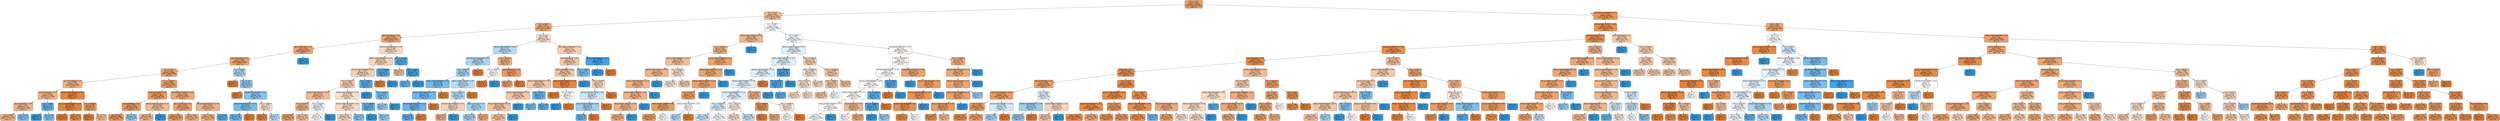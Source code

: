 digraph Tree {
node [shape=box, style="filled, rounded", color="black", fontname="helvetica"] ;
edge [fontname="helvetica"] ;
0 [label="C21 <= 37.5\ngini = 0.289\nsamples = 100000\nvalue = [82510, 17490]\nclass = 0", fillcolor="#eb9c63"] ;
1 [label="C21 <= 32.5\ngini = 0.428\nsamples = 17407\nvalue = [12014, 5393]\nclass = 0", fillcolor="#f1ba92"] ;
0 -> 1 [labeldistance=2.5, labelangle=45, headlabel="True"] ;
2 [label="C16 <= 150.0\ngini = 0.357\nsamples = 12339\nvalue = [9472, 2867]\nclass = 0", fillcolor="#eda775"] ;
1 -> 2 ;
3 [label="app_id=9c13b419 <= 0.5\ngini = 0.341\nsamples = 11518\nvalue = [9006, 2512]\nclass = 0", fillcolor="#eca470"] ;
2 -> 3 ;
4 [label="app_id=95827a92 <= 0.5\ngini = 0.33\nsamples = 10971\nvalue = [8684, 2287]\nclass = 0", fillcolor="#eca26d"] ;
3 -> 4 ;
5 [label="site_id=763a42b5 <= 0.5\ngini = 0.328\nsamples = 10951\nvalue = [8684, 2267]\nclass = 0", fillcolor="#eca26d"] ;
4 -> 5 ;
6 [label="C21 <= 21.5\ngini = 0.325\nsamples = 10884\nvalue = [8659, 2225]\nclass = 0", fillcolor="#eca16c"] ;
5 -> 6 ;
7 [label="app_id=1779deee <= 0.5\ngini = 0.396\nsamples = 1859\nvalue = [1354, 505]\nclass = 0", fillcolor="#efb083"] ;
6 -> 7 ;
8 [label="app_id=44ee0091 <= 0.5\ngini = 0.405\nsamples = 1782\nvalue = [1279, 503]\nclass = 0", fillcolor="#efb387"] ;
7 -> 8 ;
9 [label="app_id=3ebe76e6 <= 0.5\ngini = 0.402\nsamples = 1771\nvalue = [1277, 494]\nclass = 0", fillcolor="#efb286"] ;
8 -> 9 ;
10 [label="gini = 0.399\nsamples = 1757\nvalue = [1273, 484]\nclass = 0", fillcolor="#efb184"] ;
9 -> 10 ;
11 [label="gini = 0.408\nsamples = 14\nvalue = [4, 10]\nclass = 1", fillcolor="#88c4ef"] ;
9 -> 11 ;
12 [label="C14 <= 1268.5\ngini = 0.298\nsamples = 11\nvalue = [2, 9]\nclass = 1", fillcolor="#65b3eb"] ;
8 -> 12 ;
13 [label="gini = 0.0\nsamples = 4\nvalue = [0, 4]\nclass = 1", fillcolor="#399de5"] ;
12 -> 13 ;
14 [label="gini = 0.408\nsamples = 7\nvalue = [2, 5]\nclass = 1", fillcolor="#88c4ef"] ;
12 -> 14 ;
15 [label="device_model=1a449446 <= 0.5\ngini = 0.051\nsamples = 77\nvalue = [75, 2]\nclass = 0", fillcolor="#e6843e"] ;
7 -> 15 ;
16 [label="device_model=be74e6fe <= 0.5\ngini = 0.028\nsamples = 71\nvalue = [70, 1]\nclass = 0", fillcolor="#e5833c"] ;
15 -> 16 ;
17 [label="gini = 0.0\nsamples = 59\nvalue = [59, 0]\nclass = 0", fillcolor="#e58139"] ;
16 -> 17 ;
18 [label="gini = 0.153\nsamples = 12\nvalue = [11, 1]\nclass = 0", fillcolor="#e78c4b"] ;
16 -> 18 ;
19 [label="C14 <= 18930.5\ngini = 0.278\nsamples = 6\nvalue = [5, 1]\nclass = 0", fillcolor="#ea9a61"] ;
15 -> 19 ;
20 [label="gini = 0.0\nsamples = 3\nvalue = [3, 0]\nclass = 0", fillcolor="#e58139"] ;
19 -> 20 ;
21 [label="gini = 0.444\nsamples = 3\nvalue = [2, 1]\nclass = 0", fillcolor="#f2c09c"] ;
19 -> 21 ;
22 [label="C17 <= 1904.0\ngini = 0.309\nsamples = 9025\nvalue = [7305, 1720]\nclass = 0", fillcolor="#eb9f68"] ;
6 -> 22 ;
23 [label="site_id=e151e245 <= 0.5\ngini = 0.271\nsamples = 5523\nvalue = [4630, 893]\nclass = 0", fillcolor="#ea995f"] ;
22 -> 23 ;
24 [label="site_id=4bf5bbe2 <= 0.5\ngini = 0.255\nsamples = 5109\nvalue = [4343, 766]\nclass = 0", fillcolor="#ea975c"] ;
23 -> 24 ;
25 [label="gini = 0.252\nsamples = 5090\nvalue = [4337, 753]\nclass = 0", fillcolor="#ea975b"] ;
24 -> 25 ;
26 [label="gini = 0.432\nsamples = 19\nvalue = [6, 13]\nclass = 1", fillcolor="#94caf1"] ;
24 -> 26 ;
27 [label="device_model=4ea23a13 <= 0.5\ngini = 0.425\nsamples = 414\nvalue = [287, 127]\nclass = 0", fillcolor="#f1b991"] ;
23 -> 27 ;
28 [label="gini = 0.419\nsamples = 409\nvalue = [287, 122]\nclass = 0", fillcolor="#f0b78d"] ;
27 -> 28 ;
29 [label="gini = 0.0\nsamples = 5\nvalue = [0, 5]\nclass = 1", fillcolor="#399de5"] ;
27 -> 29 ;
30 [label="site_category=f028772b <= 0.5\ngini = 0.361\nsamples = 3502\nvalue = [2675, 827]\nclass = 0", fillcolor="#eda876"] ;
22 -> 30 ;
31 [label="app_id=e2fcccd2 <= 0.5\ngini = 0.332\nsamples = 2155\nvalue = [1702, 453]\nclass = 0", fillcolor="#eca36e"] ;
30 -> 31 ;
32 [label="gini = 0.294\nsamples = 1449\nvalue = [1190, 259]\nclass = 0", fillcolor="#eb9c64"] ;
31 -> 32 ;
33 [label="gini = 0.399\nsamples = 706\nvalue = [512, 194]\nclass = 0", fillcolor="#efb184"] ;
31 -> 33 ;
34 [label="device_model=0eb711ec <= 0.5\ngini = 0.401\nsamples = 1347\nvalue = [973, 374]\nclass = 0", fillcolor="#efb185"] ;
30 -> 34 ;
35 [label="gini = 0.398\nsamples = 1340\nvalue = [972, 368]\nclass = 0", fillcolor="#efb184"] ;
34 -> 35 ;
36 [label="gini = 0.245\nsamples = 7\nvalue = [1, 6]\nclass = 1", fillcolor="#5aade9"] ;
34 -> 36 ;
37 [label="C14 <= 6363.0\ngini = 0.468\nsamples = 67\nvalue = [25, 42]\nclass = 1", fillcolor="#afd7f4"] ;
5 -> 37 ;
38 [label="gini = 0.0\nsamples = 7\nvalue = [7, 0]\nclass = 0", fillcolor="#e58139"] ;
37 -> 38 ;
39 [label="C21 <= 19.5\ngini = 0.42\nsamples = 60\nvalue = [18, 42]\nclass = 1", fillcolor="#8ec7f0"] ;
37 -> 39 ;
40 [label="gini = 0.0\nsamples = 2\nvalue = [2, 0]\nclass = 0", fillcolor="#e58139"] ;
39 -> 40 ;
41 [label="site_domain=c4e18dd6 <= 0.5\ngini = 0.4\nsamples = 58\nvalue = [16, 42]\nclass = 1", fillcolor="#84c2ef"] ;
39 -> 41 ;
42 [label="device_model=d5cf0423 <= 0.5\ngini = 0.36\nsamples = 51\nvalue = [12, 39]\nclass = 1", fillcolor="#76bbed"] ;
41 -> 42 ;
43 [label="gini = 0.343\nsamples = 50\nvalue = [11, 39]\nclass = 1", fillcolor="#71b9ec"] ;
42 -> 43 ;
44 [label="gini = 0.0\nsamples = 1\nvalue = [1, 0]\nclass = 0", fillcolor="#e58139"] ;
42 -> 44 ;
45 [label="C14 <= 11848.5\ngini = 0.49\nsamples = 7\nvalue = [4, 3]\nclass = 0", fillcolor="#f8e0ce"] ;
41 -> 45 ;
46 [label="gini = 0.0\nsamples = 2\nvalue = [2, 0]\nclass = 0", fillcolor="#e58139"] ;
45 -> 46 ;
47 [label="gini = 0.48\nsamples = 5\nvalue = [2, 3]\nclass = 1", fillcolor="#bddef6"] ;
45 -> 47 ;
48 [label="gini = 0.0\nsamples = 20\nvalue = [0, 20]\nclass = 1", fillcolor="#399de5"] ;
4 -> 48 ;
49 [label="device_model=8bfcd3c6 <= 0.5\ngini = 0.484\nsamples = 547\nvalue = [322, 225]\nclass = 0", fillcolor="#f7d9c3"] ;
3 -> 49 ;
50 [label="device_model=95a0fb49 <= 0.5\ngini = 0.476\nsamples = 523\nvalue = [319, 204]\nclass = 0", fillcolor="#f6d2b8"] ;
49 -> 50 ;
51 [label="device_model=3bc980aa <= 0.5\ngini = 0.472\nsamples = 514\nvalue = [318, 196]\nclass = 0", fillcolor="#f5cfb3"] ;
50 -> 51 ;
52 [label="C14 <= 20632.5\ngini = 0.469\nsamples = 507\nvalue = [317, 190]\nclass = 0", fillcolor="#f5cdb0"] ;
51 -> 52 ;
53 [label="device_model=a5bce124 <= 0.5\ngini = 0.43\nsamples = 227\nvalue = [156, 71]\nclass = 0", fillcolor="#f1ba93"] ;
52 -> 53 ;
54 [label="C14 <= 20147.5\ngini = 0.4\nsamples = 195\nvalue = [141, 54]\nclass = 0", fillcolor="#efb185"] ;
53 -> 54 ;
55 [label="gini = 0.296\nsamples = 72\nvalue = [59, 13]\nclass = 0", fillcolor="#eb9d65"] ;
54 -> 55 ;
56 [label="gini = 0.444\nsamples = 123\nvalue = [82, 41]\nclass = 0", fillcolor="#f2c09c"] ;
54 -> 56 ;
57 [label="C17 <= 2217.0\ngini = 0.498\nsamples = 32\nvalue = [15, 17]\nclass = 1", fillcolor="#e8f3fc"] ;
53 -> 57 ;
58 [label="gini = 0.5\nsamples = 30\nvalue = [15, 15]\nclass = 0", fillcolor="#ffffff"] ;
57 -> 58 ;
59 [label="gini = 0.0\nsamples = 2\nvalue = [0, 2]\nclass = 1", fillcolor="#399de5"] ;
57 -> 59 ;
60 [label="device_model=fce66524 <= 0.5\ngini = 0.489\nsamples = 280\nvalue = [161, 119]\nclass = 0", fillcolor="#f8decb"] ;
52 -> 60 ;
61 [label="device_model=d1b0c050 <= 0.5\ngini = 0.486\nsamples = 274\nvalue = [160, 114]\nclass = 0", fillcolor="#f8dbc6"] ;
60 -> 61 ;
62 [label="gini = 0.482\nsamples = 264\nvalue = [157, 107]\nclass = 0", fillcolor="#f7d7c0"] ;
61 -> 62 ;
63 [label="gini = 0.42\nsamples = 10\nvalue = [3, 7]\nclass = 1", fillcolor="#8ec7f0"] ;
61 -> 63 ;
64 [label="C14 <= 20633.5\ngini = 0.278\nsamples = 6\nvalue = [1, 5]\nclass = 1", fillcolor="#61b1ea"] ;
60 -> 64 ;
65 [label="gini = 0.0\nsamples = 3\nvalue = [0, 3]\nclass = 1", fillcolor="#399de5"] ;
64 -> 65 ;
66 [label="gini = 0.444\nsamples = 3\nvalue = [1, 2]\nclass = 1", fillcolor="#9ccef2"] ;
64 -> 66 ;
67 [label="C14 <= 20632.5\ngini = 0.245\nsamples = 7\nvalue = [1, 6]\nclass = 1", fillcolor="#5aade9"] ;
51 -> 67 ;
68 [label="gini = 0.0\nsamples = 3\nvalue = [0, 3]\nclass = 1", fillcolor="#399de5"] ;
67 -> 68 ;
69 [label="C14 <= 20633.5\ngini = 0.375\nsamples = 4\nvalue = [1, 3]\nclass = 1", fillcolor="#7bbeee"] ;
67 -> 69 ;
70 [label="gini = 0.444\nsamples = 3\nvalue = [1, 2]\nclass = 1", fillcolor="#9ccef2"] ;
69 -> 70 ;
71 [label="gini = 0.0\nsamples = 1\nvalue = [0, 1]\nclass = 1", fillcolor="#399de5"] ;
69 -> 71 ;
72 [label="C14 <= 19362.5\ngini = 0.198\nsamples = 9\nvalue = [1, 8]\nclass = 1", fillcolor="#52a9e8"] ;
50 -> 72 ;
73 [label="gini = 0.0\nsamples = 1\nvalue = [1, 0]\nclass = 0", fillcolor="#e58139"] ;
72 -> 73 ;
74 [label="gini = 0.0\nsamples = 8\nvalue = [0, 8]\nclass = 1", fillcolor="#399de5"] ;
72 -> 74 ;
75 [label="C14 <= 20143.5\ngini = 0.219\nsamples = 24\nvalue = [3, 21]\nclass = 1", fillcolor="#55abe9"] ;
49 -> 75 ;
76 [label="gini = 0.444\nsamples = 3\nvalue = [2, 1]\nclass = 0", fillcolor="#f2c09c"] ;
75 -> 76 ;
77 [label="C14 <= 20144.5\ngini = 0.091\nsamples = 21\nvalue = [1, 20]\nclass = 1", fillcolor="#43a2e6"] ;
75 -> 77 ;
78 [label="gini = 0.32\nsamples = 5\nvalue = [1, 4]\nclass = 1", fillcolor="#6ab6ec"] ;
77 -> 78 ;
79 [label="gini = 0.0\nsamples = 16\nvalue = [0, 16]\nclass = 1", fillcolor="#399de5"] ;
77 -> 79 ;
80 [label="C19 <= 37.0\ngini = 0.491\nsamples = 821\nvalue = [466, 355]\nclass = 0", fillcolor="#f9e1d0"] ;
2 -> 80 ;
81 [label="device_model=d4897fef <= 0.5\ngini = 0.471\nsamples = 184\nvalue = [70, 114]\nclass = 1", fillcolor="#b3d9f5"] ;
80 -> 81 ;
82 [label="site_category=335d28a8 <= 0.5\ngini = 0.463\nsamples = 176\nvalue = [64, 112]\nclass = 1", fillcolor="#aad5f4"] ;
81 -> 82 ;
83 [label="C20 <= 50036.5\ngini = 0.459\nsamples = 174\nvalue = [62, 112]\nclass = 1", fillcolor="#a7d3f3"] ;
82 -> 83 ;
84 [label="device_model=8589b55f <= 0.5\ngini = 0.355\nsamples = 39\nvalue = [9, 30]\nclass = 1", fillcolor="#74baed"] ;
83 -> 84 ;
85 [label="device_model=0eb711ec <= 0.5\ngini = 0.332\nsamples = 38\nvalue = [8, 30]\nclass = 1", fillcolor="#6eb7ec"] ;
84 -> 85 ;
86 [label="device_model=8ce34352 <= 0.5\ngini = 0.307\nsamples = 37\nvalue = [7, 30]\nclass = 1", fillcolor="#67b4eb"] ;
85 -> 86 ;
87 [label="gini = 0.278\nsamples = 36\nvalue = [6, 30]\nclass = 1", fillcolor="#61b1ea"] ;
86 -> 87 ;
88 [label="gini = 0.0\nsamples = 1\nvalue = [1, 0]\nclass = 0", fillcolor="#e58139"] ;
86 -> 88 ;
89 [label="gini = 0.0\nsamples = 1\nvalue = [1, 0]\nclass = 0", fillcolor="#e58139"] ;
85 -> 89 ;
90 [label="gini = 0.0\nsamples = 1\nvalue = [1, 0]\nclass = 0", fillcolor="#e58139"] ;
84 -> 90 ;
91 [label="device_model=1f0bc64f <= 0.5\ngini = 0.477\nsamples = 135\nvalue = [53, 82]\nclass = 1", fillcolor="#b9dcf6"] ;
83 -> 91 ;
92 [label="C20 <= 100074.5\ngini = 0.473\nsamples = 133\nvalue = [51, 82]\nclass = 1", fillcolor="#b4daf5"] ;
91 -> 92 ;
93 [label="device_model=779d90c2 <= 0.5\ngini = 0.473\nsamples = 13\nvalue = [8, 5]\nclass = 0", fillcolor="#f5d0b5"] ;
92 -> 93 ;
94 [label="gini = 0.397\nsamples = 11\nvalue = [8, 3]\nclass = 0", fillcolor="#efb083"] ;
93 -> 94 ;
95 [label="gini = 0.0\nsamples = 2\nvalue = [0, 2]\nclass = 1", fillcolor="#399de5"] ;
93 -> 95 ;
96 [label="device_conn_type <= 1.0\ngini = 0.46\nsamples = 120\nvalue = [43, 77]\nclass = 1", fillcolor="#a8d4f4"] ;
92 -> 96 ;
97 [label="gini = 0.452\nsamples = 116\nvalue = [40, 76]\nclass = 1", fillcolor="#a1d1f3"] ;
96 -> 97 ;
98 [label="gini = 0.375\nsamples = 4\nvalue = [3, 1]\nclass = 0", fillcolor="#eeab7b"] ;
96 -> 98 ;
99 [label="gini = 0.0\nsamples = 2\nvalue = [2, 0]\nclass = 0", fillcolor="#e58139"] ;
91 -> 99 ;
100 [label="gini = 0.0\nsamples = 2\nvalue = [2, 0]\nclass = 0", fillcolor="#e58139"] ;
82 -> 100 ;
101 [label="C20 <= 100078.0\ngini = 0.375\nsamples = 8\nvalue = [6, 2]\nclass = 0", fillcolor="#eeab7b"] ;
81 -> 101 ;
102 [label="C20 <= 50037.0\ngini = 0.5\nsamples = 2\nvalue = [1, 1]\nclass = 0", fillcolor="#ffffff"] ;
101 -> 102 ;
103 [label="gini = 0.0\nsamples = 1\nvalue = [1, 0]\nclass = 0", fillcolor="#e58139"] ;
102 -> 103 ;
104 [label="gini = 0.0\nsamples = 1\nvalue = [0, 1]\nclass = 1", fillcolor="#399de5"] ;
102 -> 104 ;
105 [label="site_id=93eaba74 <= 0.5\ngini = 0.278\nsamples = 6\nvalue = [5, 1]\nclass = 0", fillcolor="#ea9a61"] ;
101 -> 105 ;
106 [label="gini = 0.32\nsamples = 5\nvalue = [4, 1]\nclass = 0", fillcolor="#eca06a"] ;
105 -> 106 ;
107 [label="gini = 0.0\nsamples = 1\nvalue = [1, 0]\nclass = 0", fillcolor="#e58139"] ;
105 -> 107 ;
108 [label="site_category=28905ebd <= 0.5\ngini = 0.47\nsamples = 637\nvalue = [396, 241]\nclass = 0", fillcolor="#f5ceb2"] ;
80 -> 108 ;
109 [label="site_id=93eaba74 <= 0.5\ngini = 0.46\nsamples = 616\nvalue = [395, 221]\nclass = 0", fillcolor="#f4c7a8"] ;
108 -> 109 ;
110 [label="site_id=9a28a858 <= 0.5\ngini = 0.452\nsamples = 594\nvalue = [389, 205]\nclass = 0", fillcolor="#f3c3a1"] ;
109 -> 110 ;
111 [label="device_model=be6db1d7 <= 0.5\ngini = 0.46\nsamples = 569\nvalue = [365, 204]\nclass = 0", fillcolor="#f4c7a8"] ;
110 -> 111 ;
112 [label="device_model=3d3b648b <= 0.5\ngini = 0.455\nsamples = 559\nvalue = [363, 196]\nclass = 0", fillcolor="#f3c5a4"] ;
111 -> 112 ;
113 [label="device_model=53cfc336 <= 0.5\ngini = 0.453\nsamples = 556\nvalue = [363, 193]\nclass = 0", fillcolor="#f3c4a2"] ;
112 -> 113 ;
114 [label="gini = 0.451\nsamples = 553\nvalue = [363, 190]\nclass = 0", fillcolor="#f3c3a1"] ;
113 -> 114 ;
115 [label="gini = 0.0\nsamples = 3\nvalue = [0, 3]\nclass = 1", fillcolor="#399de5"] ;
113 -> 115 ;
116 [label="gini = 0.0\nsamples = 3\nvalue = [0, 3]\nclass = 1", fillcolor="#399de5"] ;
112 -> 116 ;
117 [label="C14 <= 20345.5\ngini = 0.32\nsamples = 10\nvalue = [2, 8]\nclass = 1", fillcolor="#6ab6ec"] ;
111 -> 117 ;
118 [label="gini = 0.375\nsamples = 4\nvalue = [1, 3]\nclass = 1", fillcolor="#7bbeee"] ;
117 -> 118 ;
119 [label="gini = 0.278\nsamples = 6\nvalue = [1, 5]\nclass = 1", fillcolor="#61b1ea"] ;
117 -> 119 ;
120 [label="device_model=d25693ce <= 0.5\ngini = 0.077\nsamples = 25\nvalue = [24, 1]\nclass = 0", fillcolor="#e68641"] ;
110 -> 120 ;
121 [label="gini = 0.0\nsamples = 23\nvalue = [23, 0]\nclass = 0", fillcolor="#e58139"] ;
120 -> 121 ;
122 [label="C20 <= 50041.5\ngini = 0.5\nsamples = 2\nvalue = [1, 1]\nclass = 0", fillcolor="#ffffff"] ;
120 -> 122 ;
123 [label="gini = 0.0\nsamples = 1\nvalue = [0, 1]\nclass = 1", fillcolor="#399de5"] ;
122 -> 123 ;
124 [label="gini = 0.0\nsamples = 1\nvalue = [1, 0]\nclass = 0", fillcolor="#e58139"] ;
122 -> 124 ;
125 [label="C14 <= 20345.5\ngini = 0.397\nsamples = 22\nvalue = [6, 16]\nclass = 1", fillcolor="#83c2ef"] ;
109 -> 125 ;
126 [label="gini = 0.0\nsamples = 12\nvalue = [0, 12]\nclass = 1", fillcolor="#399de5"] ;
125 -> 126 ;
127 [label="C20 <= 50016.5\ngini = 0.48\nsamples = 10\nvalue = [6, 4]\nclass = 0", fillcolor="#f6d5bd"] ;
125 -> 127 ;
128 [label="device_model=8571106b <= 0.5\ngini = 0.49\nsamples = 7\nvalue = [3, 4]\nclass = 1", fillcolor="#cee6f8"] ;
127 -> 128 ;
129 [label="device_model=3223bcfe <= 0.5\ngini = 0.444\nsamples = 6\nvalue = [2, 4]\nclass = 1", fillcolor="#9ccef2"] ;
128 -> 129 ;
130 [label="gini = 0.32\nsamples = 5\nvalue = [1, 4]\nclass = 1", fillcolor="#6ab6ec"] ;
129 -> 130 ;
131 [label="gini = 0.0\nsamples = 1\nvalue = [1, 0]\nclass = 0", fillcolor="#e58139"] ;
129 -> 131 ;
132 [label="gini = 0.0\nsamples = 1\nvalue = [1, 0]\nclass = 0", fillcolor="#e58139"] ;
128 -> 132 ;
133 [label="gini = 0.0\nsamples = 3\nvalue = [3, 0]\nclass = 0", fillcolor="#e58139"] ;
127 -> 133 ;
134 [label="device_model=260bcecc <= 0.5\ngini = 0.091\nsamples = 21\nvalue = [1, 20]\nclass = 1", fillcolor="#43a2e6"] ;
108 -> 134 ;
135 [label="gini = 0.0\nsamples = 20\nvalue = [0, 20]\nclass = 1", fillcolor="#399de5"] ;
134 -> 135 ;
136 [label="gini = 0.0\nsamples = 1\nvalue = [1, 0]\nclass = 0", fillcolor="#e58139"] ;
134 -> 136 ;
137 [label="C17 <= 1992.0\ngini = 0.5\nsamples = 5068\nvalue = [2542, 2526]\nclass = 0", fillcolor="#fffefe"] ;
1 -> 137 ;
138 [label="device_model=1f0bc64f <= 0.5\ngini = 0.409\nsamples = 356\nvalue = [254, 102]\nclass = 0", fillcolor="#efb489"] ;
137 -> 138 ;
139 [label="C20 <= 100019.5\ngini = 0.404\nsamples = 353\nvalue = [254, 99]\nclass = 0", fillcolor="#efb286"] ;
138 -> 139 ;
140 [label="device_model=e9b8d8d7 <= 0.5\ngini = 0.436\nsamples = 221\nvalue = [150, 71]\nclass = 0", fillcolor="#f1bd97"] ;
139 -> 140 ;
141 [label="device_model=fce66524 <= 0.5\ngini = 0.41\nsamples = 167\nvalue = [119, 48]\nclass = 0", fillcolor="#efb489"] ;
140 -> 141 ;
142 [label="device_model=906c5292 <= 0.5\ngini = 0.406\nsamples = 166\nvalue = [119, 47]\nclass = 0", fillcolor="#efb387"] ;
141 -> 142 ;
143 [label="device_model=23885c9e <= 0.5\ngini = 0.402\nsamples = 165\nvalue = [119, 46]\nclass = 0", fillcolor="#efb286"] ;
142 -> 143 ;
144 [label="device_model=1df52df3 <= 0.5\ngini = 0.398\nsamples = 164\nvalue = [119, 45]\nclass = 0", fillcolor="#efb184"] ;
143 -> 144 ;
145 [label="gini = 0.394\nsamples = 163\nvalue = [119, 44]\nclass = 0", fillcolor="#efb082"] ;
144 -> 145 ;
146 [label="gini = 0.0\nsamples = 1\nvalue = [0, 1]\nclass = 1", fillcolor="#399de5"] ;
144 -> 146 ;
147 [label="gini = 0.0\nsamples = 1\nvalue = [0, 1]\nclass = 1", fillcolor="#399de5"] ;
143 -> 147 ;
148 [label="gini = 0.0\nsamples = 1\nvalue = [0, 1]\nclass = 1", fillcolor="#399de5"] ;
142 -> 148 ;
149 [label="gini = 0.0\nsamples = 1\nvalue = [0, 1]\nclass = 1", fillcolor="#399de5"] ;
141 -> 149 ;
150 [label="C20 <= 50009.0\ngini = 0.489\nsamples = 54\nvalue = [31, 23]\nclass = 0", fillcolor="#f8decc"] ;
140 -> 150 ;
151 [label="gini = 0.494\nsamples = 38\nvalue = [21, 17]\nclass = 0", fillcolor="#fae7d9"] ;
150 -> 151 ;
152 [label="gini = 0.469\nsamples = 16\nvalue = [10, 6]\nclass = 0", fillcolor="#f5cdb0"] ;
150 -> 152 ;
153 [label="device_model=ecb851b2 <= 0.5\ngini = 0.334\nsamples = 132\nvalue = [104, 28]\nclass = 0", fillcolor="#eca36e"] ;
139 -> 153 ;
154 [label="device_model=74b0fc2c <= 0.5\ngini = 0.327\nsamples = 131\nvalue = [104, 27]\nclass = 0", fillcolor="#eca26c"] ;
153 -> 154 ;
155 [label="device_model=6186a025 <= 0.5\ngini = 0.32\nsamples = 130\nvalue = [104, 26]\nclass = 0", fillcolor="#eca06a"] ;
154 -> 155 ;
156 [label="C14 <= 17751.0\ngini = 0.312\nsamples = 129\nvalue = [104, 25]\nclass = 0", fillcolor="#eb9f69"] ;
155 -> 156 ;
157 [label="device_model=2cd8ff6d <= 0.5\ngini = 0.294\nsamples = 123\nvalue = [101, 22]\nclass = 0", fillcolor="#eb9c64"] ;
156 -> 157 ;
158 [label="gini = 0.287\nsamples = 121\nvalue = [100, 21]\nclass = 0", fillcolor="#ea9b63"] ;
157 -> 158 ;
159 [label="gini = 0.5\nsamples = 2\nvalue = [1, 1]\nclass = 0", fillcolor="#ffffff"] ;
157 -> 159 ;
160 [label="device_model=76dc4769 <= 0.5\ngini = 0.5\nsamples = 6\nvalue = [3, 3]\nclass = 0", fillcolor="#ffffff"] ;
156 -> 160 ;
161 [label="gini = 0.48\nsamples = 5\nvalue = [2, 3]\nclass = 1", fillcolor="#bddef6"] ;
160 -> 161 ;
162 [label="gini = 0.0\nsamples = 1\nvalue = [1, 0]\nclass = 0", fillcolor="#e58139"] ;
160 -> 162 ;
163 [label="gini = 0.0\nsamples = 1\nvalue = [0, 1]\nclass = 1", fillcolor="#399de5"] ;
155 -> 163 ;
164 [label="gini = 0.0\nsamples = 1\nvalue = [0, 1]\nclass = 1", fillcolor="#399de5"] ;
154 -> 164 ;
165 [label="gini = 0.0\nsamples = 1\nvalue = [0, 1]\nclass = 1", fillcolor="#399de5"] ;
153 -> 165 ;
166 [label="gini = 0.0\nsamples = 3\nvalue = [0, 3]\nclass = 1", fillcolor="#399de5"] ;
138 -> 166 ;
167 [label="C17 <= 1993.5\ngini = 0.5\nsamples = 4712\nvalue = [2288, 2424]\nclass = 1", fillcolor="#f4fafe"] ;
137 -> 167 ;
168 [label="device_model=711ee120 <= 0.5\ngini = 0.497\nsamples = 2393\nvalue = [1098, 1295]\nclass = 1", fillcolor="#e1f0fb"] ;
167 -> 168 ;
169 [label="device_model=44801bc1 <= 0.5\ngini = 0.495\nsamples = 2295\nvalue = [1038, 1257]\nclass = 1", fillcolor="#ddeefa"] ;
168 -> 169 ;
170 [label="device_model=9dcb1cd1 <= 0.5\ngini = 0.496\nsamples = 2280\nvalue = [1037, 1243]\nclass = 1", fillcolor="#deeffb"] ;
169 -> 170 ;
171 [label="device_model=779d90c2 <= 0.5\ngini = 0.496\nsamples = 2274\nvalue = [1031, 1243]\nclass = 1", fillcolor="#ddeefb"] ;
170 -> 171 ;
172 [label="device_model=84ebbcd4 <= 0.5\ngini = 0.495\nsamples = 2256\nvalue = [1018, 1238]\nclass = 1", fillcolor="#dceefa"] ;
171 -> 172 ;
173 [label="C20 <= 100083.5\ngini = 0.494\nsamples = 2056\nvalue = [912, 1144]\nclass = 1", fillcolor="#d7ebfa"] ;
172 -> 173 ;
174 [label="gini = 0.489\nsamples = 1568\nvalue = [670, 898]\nclass = 1", fillcolor="#cde6f8"] ;
173 -> 174 ;
175 [label="gini = 0.5\nsamples = 488\nvalue = [242, 246]\nclass = 1", fillcolor="#fcfdff"] ;
173 -> 175 ;
176 [label="C20 <= 50041.0\ngini = 0.498\nsamples = 200\nvalue = [106, 94]\nclass = 0", fillcolor="#fcf1e9"] ;
172 -> 176 ;
177 [label="gini = 0.491\nsamples = 152\nvalue = [86, 66]\nclass = 0", fillcolor="#f9e2d1"] ;
176 -> 177 ;
178 [label="gini = 0.486\nsamples = 48\nvalue = [20, 28]\nclass = 1", fillcolor="#c6e3f8"] ;
176 -> 178 ;
179 [label="C14 <= 17683.5\ngini = 0.401\nsamples = 18\nvalue = [13, 5]\nclass = 0", fillcolor="#efb185"] ;
171 -> 179 ;
180 [label="C20 <= 50041.0\ngini = 0.198\nsamples = 9\nvalue = [8, 1]\nclass = 0", fillcolor="#e89152"] ;
179 -> 180 ;
181 [label="gini = 0.0\nsamples = 5\nvalue = [5, 0]\nclass = 0", fillcolor="#e58139"] ;
180 -> 181 ;
182 [label="gini = 0.375\nsamples = 4\nvalue = [3, 1]\nclass = 0", fillcolor="#eeab7b"] ;
180 -> 182 ;
183 [label="C20 <= 100083.5\ngini = 0.494\nsamples = 9\nvalue = [5, 4]\nclass = 0", fillcolor="#fae6d7"] ;
179 -> 183 ;
184 [label="gini = 0.5\nsamples = 8\nvalue = [4, 4]\nclass = 0", fillcolor="#ffffff"] ;
183 -> 184 ;
185 [label="gini = 0.0\nsamples = 1\nvalue = [1, 0]\nclass = 0", fillcolor="#e58139"] ;
183 -> 185 ;
186 [label="gini = 0.0\nsamples = 6\nvalue = [6, 0]\nclass = 0", fillcolor="#e58139"] ;
170 -> 186 ;
187 [label="C20 <= 50041.0\ngini = 0.124\nsamples = 15\nvalue = [1, 14]\nclass = 1", fillcolor="#47a4e7"] ;
169 -> 187 ;
188 [label="C14 <= 17683.5\ngini = 0.18\nsamples = 10\nvalue = [1, 9]\nclass = 1", fillcolor="#4fa8e8"] ;
187 -> 188 ;
189 [label="gini = 0.0\nsamples = 4\nvalue = [0, 4]\nclass = 1", fillcolor="#399de5"] ;
188 -> 189 ;
190 [label="gini = 0.278\nsamples = 6\nvalue = [1, 5]\nclass = 1", fillcolor="#61b1ea"] ;
188 -> 190 ;
191 [label="gini = 0.0\nsamples = 5\nvalue = [0, 5]\nclass = 1", fillcolor="#399de5"] ;
187 -> 191 ;
192 [label="C14 <= 17683.5\ngini = 0.475\nsamples = 98\nvalue = [60, 38]\nclass = 0", fillcolor="#f5d1b6"] ;
168 -> 192 ;
193 [label="C20 <= 100083.5\ngini = 0.489\nsamples = 47\nvalue = [27, 20]\nclass = 0", fillcolor="#f8decc"] ;
192 -> 193 ;
194 [label="C20 <= 50041.0\ngini = 0.49\nsamples = 35\nvalue = [20, 15]\nclass = 0", fillcolor="#f8e0ce"] ;
193 -> 194 ;
195 [label="gini = 0.49\nsamples = 28\nvalue = [16, 12]\nclass = 0", fillcolor="#f8e0ce"] ;
194 -> 195 ;
196 [label="gini = 0.49\nsamples = 7\nvalue = [4, 3]\nclass = 0", fillcolor="#f8e0ce"] ;
194 -> 196 ;
197 [label="gini = 0.486\nsamples = 12\nvalue = [7, 5]\nclass = 0", fillcolor="#f8dbc6"] ;
193 -> 197 ;
198 [label="C20 <= 100083.5\ngini = 0.457\nsamples = 51\nvalue = [33, 18]\nclass = 0", fillcolor="#f3c6a5"] ;
192 -> 198 ;
199 [label="C20 <= 50041.0\ngini = 0.459\nsamples = 42\nvalue = [27, 15]\nclass = 0", fillcolor="#f3c7a7"] ;
198 -> 199 ;
200 [label="gini = 0.455\nsamples = 40\nvalue = [26, 14]\nclass = 0", fillcolor="#f3c5a4"] ;
199 -> 200 ;
201 [label="gini = 0.5\nsamples = 2\nvalue = [1, 1]\nclass = 0", fillcolor="#ffffff"] ;
199 -> 201 ;
202 [label="gini = 0.444\nsamples = 9\nvalue = [6, 3]\nclass = 0", fillcolor="#f2c09c"] ;
198 -> 202 ;
203 [label="site_domain=98572c79 <= 0.5\ngini = 0.5\nsamples = 2319\nvalue = [1190, 1129]\nclass = 0", fillcolor="#fef9f5"] ;
167 -> 203 ;
204 [label="C20 <= 100190.0\ngini = 0.5\nsamples = 2277\nvalue = [1159, 1118]\nclass = 0", fillcolor="#fefbf8"] ;
203 -> 204 ;
205 [label="device_model=fce66524 <= 0.5\ngini = 0.5\nsamples = 2253\nvalue = [1140, 1113]\nclass = 0", fillcolor="#fefcfa"] ;
204 -> 205 ;
206 [label="device_model=e9b8d8d7 <= 0.5\ngini = 0.5\nsamples = 2244\nvalue = [1139, 1105]\nclass = 0", fillcolor="#fefbf9"] ;
205 -> 206 ;
207 [label="device_model=44801bc1 <= 0.5\ngini = 0.5\nsamples = 2232\nvalue = [1137, 1095]\nclass = 0", fillcolor="#fefaf8"] ;
206 -> 207 ;
208 [label="device_model=744ae245 <= 0.5\ngini = 0.5\nsamples = 2201\nvalue = [1115, 1086]\nclass = 0", fillcolor="#fefcfa"] ;
207 -> 208 ;
209 [label="gini = 0.5\nsamples = 2197\nvalue = [1115, 1082]\nclass = 0", fillcolor="#fefbf9"] ;
208 -> 209 ;
210 [label="gini = 0.0\nsamples = 4\nvalue = [0, 4]\nclass = 1", fillcolor="#399de5"] ;
208 -> 210 ;
211 [label="site_id=5b08c53b <= 0.5\ngini = 0.412\nsamples = 31\nvalue = [22, 9]\nclass = 0", fillcolor="#f0b58a"] ;
207 -> 211 ;
212 [label="gini = 0.5\nsamples = 4\nvalue = [2, 2]\nclass = 0", fillcolor="#ffffff"] ;
211 -> 212 ;
213 [label="gini = 0.384\nsamples = 27\nvalue = [20, 7]\nclass = 0", fillcolor="#eead7e"] ;
211 -> 213 ;
214 [label="C14 <= 18335.0\ngini = 0.278\nsamples = 12\nvalue = [2, 10]\nclass = 1", fillcolor="#61b1ea"] ;
206 -> 214 ;
215 [label="C20 <= 100083.5\ngini = 0.165\nsamples = 11\nvalue = [1, 10]\nclass = 1", fillcolor="#4da7e8"] ;
214 -> 215 ;
216 [label="gini = 0.0\nsamples = 8\nvalue = [0, 8]\nclass = 1", fillcolor="#399de5"] ;
215 -> 216 ;
217 [label="gini = 0.444\nsamples = 3\nvalue = [1, 2]\nclass = 1", fillcolor="#9ccef2"] ;
215 -> 217 ;
218 [label="gini = 0.0\nsamples = 1\nvalue = [1, 0]\nclass = 0", fillcolor="#e58139"] ;
214 -> 218 ;
219 [label="C17 <= 2078.0\ngini = 0.198\nsamples = 9\nvalue = [1, 8]\nclass = 1", fillcolor="#52a9e8"] ;
205 -> 219 ;
220 [label="gini = 0.0\nsamples = 1\nvalue = [1, 0]\nclass = 0", fillcolor="#e58139"] ;
219 -> 220 ;
221 [label="gini = 0.0\nsamples = 8\nvalue = [0, 8]\nclass = 1", fillcolor="#399de5"] ;
219 -> 221 ;
222 [label="site_category=3e814130 <= 0.5\ngini = 0.33\nsamples = 24\nvalue = [19, 5]\nclass = 0", fillcolor="#eca26d"] ;
204 -> 222 ;
223 [label="gini = 0.0\nsamples = 1\nvalue = [0, 1]\nclass = 1", fillcolor="#399de5"] ;
222 -> 223 ;
224 [label="device_model=feacaaee <= 0.5\ngini = 0.287\nsamples = 23\nvalue = [19, 4]\nclass = 0", fillcolor="#ea9c63"] ;
222 -> 224 ;
225 [label="device_model=68b900d9 <= 0.5\ngini = 0.236\nsamples = 22\nvalue = [19, 3]\nclass = 0", fillcolor="#e99558"] ;
224 -> 225 ;
226 [label="device_model=d6e0e6ff <= 0.5\ngini = 0.172\nsamples = 21\nvalue = [19, 2]\nclass = 0", fillcolor="#e88e4e"] ;
225 -> 226 ;
227 [label="gini = 0.1\nsamples = 19\nvalue = [18, 1]\nclass = 0", fillcolor="#e68844"] ;
226 -> 227 ;
228 [label="gini = 0.5\nsamples = 2\nvalue = [1, 1]\nclass = 0", fillcolor="#ffffff"] ;
226 -> 228 ;
229 [label="gini = 0.0\nsamples = 1\nvalue = [0, 1]\nclass = 1", fillcolor="#399de5"] ;
225 -> 229 ;
230 [label="gini = 0.0\nsamples = 1\nvalue = [0, 1]\nclass = 1", fillcolor="#399de5"] ;
224 -> 230 ;
231 [label="C20 <= 100092.5\ngini = 0.387\nsamples = 42\nvalue = [31, 11]\nclass = 0", fillcolor="#eeae7f"] ;
203 -> 231 ;
232 [label="device_model=d4527c28 <= 0.5\ngini = 0.369\nsamples = 41\nvalue = [31, 10]\nclass = 0", fillcolor="#edaa79"] ;
231 -> 232 ;
233 [label="device_model=36a30aeb <= 0.5\ngini = 0.349\nsamples = 40\nvalue = [31, 9]\nclass = 0", fillcolor="#eda672"] ;
232 -> 233 ;
234 [label="device_model=2203a096 <= 0.5\ngini = 0.307\nsamples = 37\nvalue = [30, 7]\nclass = 0", fillcolor="#eb9e67"] ;
233 -> 234 ;
235 [label="device_model=d787e91b <= 0.5\ngini = 0.278\nsamples = 36\nvalue = [30, 6]\nclass = 0", fillcolor="#ea9a61"] ;
234 -> 235 ;
236 [label="gini = 0.198\nsamples = 27\nvalue = [24, 3]\nclass = 0", fillcolor="#e89152"] ;
235 -> 236 ;
237 [label="gini = 0.444\nsamples = 9\nvalue = [6, 3]\nclass = 0", fillcolor="#f2c09c"] ;
235 -> 237 ;
238 [label="gini = 0.0\nsamples = 1\nvalue = [0, 1]\nclass = 1", fillcolor="#399de5"] ;
234 -> 238 ;
239 [label="gini = 0.444\nsamples = 3\nvalue = [1, 2]\nclass = 1", fillcolor="#9ccef2"] ;
233 -> 239 ;
240 [label="gini = 0.0\nsamples = 1\nvalue = [0, 1]\nclass = 1", fillcolor="#399de5"] ;
232 -> 240 ;
241 [label="gini = 0.0\nsamples = 1\nvalue = [0, 1]\nclass = 1", fillcolor="#399de5"] ;
231 -> 241 ;
242 [label="site_category=28905ebd <= 0.5\ngini = 0.25\nsamples = 82593\nvalue = [70496, 12097]\nclass = 0", fillcolor="#e9975b"] ;
0 -> 242 [labeldistance=2.5, labelangle=-45, headlabel="False"] ;
243 [label="device_model=cf19f7f7 <= 0.5\ngini = 0.176\nsamples = 45482\nvalue = [41040, 4442]\nclass = 0", fillcolor="#e88f4e"] ;
242 -> 243 ;
244 [label="site_id=e151e245 <= 0.5\ngini = 0.169\nsamples = 44719\nvalue = [40553, 4166]\nclass = 0", fillcolor="#e88e4d"] ;
243 -> 244 ;
245 [label="site_domain=98572c79 <= 0.5\ngini = 0.16\nsamples = 43467\nvalue = [39653, 3814]\nclass = 0", fillcolor="#e88d4c"] ;
244 -> 245 ;
246 [label="site_id=5ee41ff2 <= 0.5\ngini = 0.153\nsamples = 42734\nvalue = [39164, 3570]\nclass = 0", fillcolor="#e78c4b"] ;
245 -> 246 ;
247 [label="device_type <= 0.5\ngini = 0.148\nsamples = 42147\nvalue = [38762, 3385]\nclass = 0", fillcolor="#e78c4a"] ;
246 -> 247 ;
248 [label="site_id=763a42b5 <= 0.5\ngini = 0.298\nsamples = 2051\nvalue = [1677, 374]\nclass = 0", fillcolor="#eb9d65"] ;
247 -> 248 ;
249 [label="site_domain=93ab6716 <= 0.5\ngini = 0.277\nsamples = 1962\nvalue = [1636, 326]\nclass = 0", fillcolor="#ea9a60"] ;
248 -> 249 ;
250 [label="C19 <= 162.0\ngini = 0.262\nsamples = 1907\nvalue = [1612, 295]\nclass = 0", fillcolor="#ea985d"] ;
249 -> 250 ;
251 [label="gini = 0.171\nsamples = 827\nvalue = [749, 78]\nclass = 0", fillcolor="#e88e4e"] ;
250 -> 251 ;
252 [label="gini = 0.321\nsamples = 1080\nvalue = [863, 217]\nclass = 0", fillcolor="#eca16b"] ;
250 -> 252 ;
253 [label="device_model=be8e9571 <= 0.5\ngini = 0.492\nsamples = 55\nvalue = [24, 31]\nclass = 1", fillcolor="#d2e9f9"] ;
249 -> 253 ;
254 [label="gini = 0.465\nsamples = 49\nvalue = [18, 31]\nclass = 1", fillcolor="#acd6f4"] ;
253 -> 254 ;
255 [label="gini = 0.0\nsamples = 6\nvalue = [6, 0]\nclass = 0", fillcolor="#e58139"] ;
253 -> 255 ;
256 [label="C19 <= 426.0\ngini = 0.497\nsamples = 89\nvalue = [41, 48]\nclass = 1", fillcolor="#e2f1fb"] ;
248 -> 256 ;
257 [label="device_model=be8e9571 <= 0.5\ngini = 0.444\nsamples = 48\nvalue = [16, 32]\nclass = 1", fillcolor="#9ccef2"] ;
256 -> 257 ;
258 [label="gini = 0.423\nsamples = 46\nvalue = [14, 32]\nclass = 1", fillcolor="#90c8f0"] ;
257 -> 258 ;
259 [label="gini = 0.0\nsamples = 2\nvalue = [2, 0]\nclass = 0", fillcolor="#e58139"] ;
257 -> 259 ;
260 [label="device_model=7e6190f3 <= 0.5\ngini = 0.476\nsamples = 41\nvalue = [25, 16]\nclass = 0", fillcolor="#f6d2b8"] ;
256 -> 260 ;
261 [label="gini = 0.45\nsamples = 38\nvalue = [25, 13]\nclass = 0", fillcolor="#f3c3a0"] ;
260 -> 261 ;
262 [label="gini = 0.0\nsamples = 3\nvalue = [0, 3]\nclass = 1", fillcolor="#399de5"] ;
260 -> 262 ;
263 [label="C19 <= 429.0\ngini = 0.139\nsamples = 40096\nvalue = [37085, 3011]\nclass = 0", fillcolor="#e78b49"] ;
247 -> 263 ;
264 [label="device_model=900981af <= 0.5\ngini = 0.129\nsamples = 35276\nvalue = [32838, 2438]\nclass = 0", fillcolor="#e78a48"] ;
263 -> 264 ;
265 [label="app_domain=0654b444 <= 0.5\ngini = 0.124\nsamples = 34168\nvalue = [31890, 2278]\nclass = 0", fillcolor="#e78a47"] ;
264 -> 265 ;
266 [label="gini = 0.123\nsamples = 33950\nvalue = [31723, 2227]\nclass = 0", fillcolor="#e78a47"] ;
265 -> 266 ;
267 [label="gini = 0.358\nsamples = 218\nvalue = [167, 51]\nclass = 0", fillcolor="#eda775"] ;
265 -> 267 ;
268 [label="C14 <= 19794.5\ngini = 0.247\nsamples = 1108\nvalue = [948, 160]\nclass = 0", fillcolor="#e9965a"] ;
264 -> 268 ;
269 [label="gini = 0.218\nsamples = 529\nvalue = [463, 66]\nclass = 0", fillcolor="#e99355"] ;
268 -> 269 ;
270 [label="gini = 0.272\nsamples = 579\nvalue = [485, 94]\nclass = 0", fillcolor="#ea995f"] ;
268 -> 270 ;
271 [label="C19 <= 1581.0\ngini = 0.209\nsamples = 4820\nvalue = [4247, 573]\nclass = 0", fillcolor="#e99254"] ;
263 -> 271 ;
272 [label="device_model=f063b808 <= 0.5\ngini = 0.196\nsamples = 4511\nvalue = [4013, 498]\nclass = 0", fillcolor="#e89152"] ;
271 -> 272 ;
273 [label="gini = 0.194\nsamples = 4502\nvalue = [4011, 491]\nclass = 0", fillcolor="#e89051"] ;
272 -> 273 ;
274 [label="gini = 0.346\nsamples = 9\nvalue = [2, 7]\nclass = 1", fillcolor="#72b9ec"] ;
272 -> 274 ;
275 [label="site_domain=510bd839 <= 0.5\ngini = 0.368\nsamples = 309\nvalue = [234, 75]\nclass = 0", fillcolor="#eda978"] ;
271 -> 275 ;
276 [label="gini = 0.329\nsamples = 260\nvalue = [206, 54]\nclass = 0", fillcolor="#eca26d"] ;
275 -> 276 ;
277 [label="gini = 0.49\nsamples = 49\nvalue = [28, 21]\nclass = 0", fillcolor="#f8e0ce"] ;
275 -> 277 ;
278 [label="device_model=8a4875bd <= 0.5\ngini = 0.432\nsamples = 587\nvalue = [402, 185]\nclass = 0", fillcolor="#f1bb94"] ;
246 -> 278 ;
279 [label="C20 <= 100078.0\ngini = 0.464\nsamples = 435\nvalue = [276, 159]\nclass = 0", fillcolor="#f4caab"] ;
278 -> 279 ;
280 [label="device_model=64a7b95b <= 0.5\ngini = 0.485\nsamples = 304\nvalue = [178, 126]\nclass = 0", fillcolor="#f7dac5"] ;
279 -> 280 ;
281 [label="device_model=1b01c4ed <= 0.5\ngini = 0.482\nsamples = 298\nvalue = [177, 121]\nclass = 0", fillcolor="#f7d7c0"] ;
280 -> 281 ;
282 [label="gini = 0.48\nsamples = 295\nvalue = [177, 118]\nclass = 0", fillcolor="#f6d5bd"] ;
281 -> 282 ;
283 [label="gini = 0.0\nsamples = 3\nvalue = [0, 3]\nclass = 1", fillcolor="#399de5"] ;
281 -> 283 ;
284 [label="gini = 0.278\nsamples = 6\nvalue = [1, 5]\nclass = 1", fillcolor="#61b1ea"] ;
280 -> 284 ;
285 [label="device_model=46d98882 <= 0.5\ngini = 0.377\nsamples = 131\nvalue = [98, 33]\nclass = 0", fillcolor="#eeab7c"] ;
279 -> 285 ;
286 [label="device_model=5ff9dedd <= 0.5\ngini = 0.365\nsamples = 129\nvalue = [98, 31]\nclass = 0", fillcolor="#eda978"] ;
285 -> 286 ;
287 [label="gini = 0.352\nsamples = 127\nvalue = [98, 29]\nclass = 0", fillcolor="#eda674"] ;
286 -> 287 ;
288 [label="gini = 0.0\nsamples = 2\nvalue = [0, 2]\nclass = 1", fillcolor="#399de5"] ;
286 -> 288 ;
289 [label="gini = 0.0\nsamples = 2\nvalue = [0, 2]\nclass = 1", fillcolor="#399de5"] ;
285 -> 289 ;
290 [label="C20 <= 100079.0\ngini = 0.284\nsamples = 152\nvalue = [126, 26]\nclass = 0", fillcolor="#ea9b62"] ;
278 -> 290 ;
291 [label="C21 <= 137.0\ngini = 0.322\nsamples = 104\nvalue = [83, 21]\nclass = 0", fillcolor="#eca16b"] ;
290 -> 291 ;
292 [label="C20 <= 100076.5\ngini = 0.315\nsamples = 102\nvalue = [82, 20]\nclass = 0", fillcolor="#eba069"] ;
291 -> 292 ;
293 [label="gini = 0.278\nsamples = 72\nvalue = [60, 12]\nclass = 0", fillcolor="#ea9a61"] ;
292 -> 293 ;
294 [label="gini = 0.391\nsamples = 30\nvalue = [22, 8]\nclass = 0", fillcolor="#eeaf81"] ;
292 -> 294 ;
295 [label="gini = 0.5\nsamples = 2\nvalue = [1, 1]\nclass = 0", fillcolor="#ffffff"] ;
291 -> 295 ;
296 [label="C21 <= 137.0\ngini = 0.187\nsamples = 48\nvalue = [43, 5]\nclass = 0", fillcolor="#e89050"] ;
290 -> 296 ;
297 [label="gini = 0.198\nsamples = 45\nvalue = [40, 5]\nclass = 0", fillcolor="#e89152"] ;
296 -> 297 ;
298 [label="gini = 0.0\nsamples = 3\nvalue = [3, 0]\nclass = 0", fillcolor="#e58139"] ;
296 -> 298 ;
299 [label="C14 <= 17956.5\ngini = 0.444\nsamples = 733\nvalue = [489, 244]\nclass = 0", fillcolor="#f2c09c"] ;
245 -> 299 ;
300 [label="device_model=a4528ded <= 0.5\ngini = 0.462\nsamples = 603\nvalue = [385, 218]\nclass = 0", fillcolor="#f4c8a9"] ;
299 -> 300 ;
301 [label="device_conn_type <= 1.0\ngini = 0.459\nsamples = 599\nvalue = [385, 214]\nclass = 0", fillcolor="#f3c7a7"] ;
300 -> 301 ;
302 [label="device_model=9dcb1cd1 <= 0.5\ngini = 0.456\nsamples = 591\nvalue = [383, 208]\nclass = 0", fillcolor="#f3c5a5"] ;
301 -> 302 ;
303 [label="device_model=0989142d <= 0.5\ngini = 0.454\nsamples = 584\nvalue = [381, 203]\nclass = 0", fillcolor="#f3c4a2"] ;
302 -> 303 ;
304 [label="gini = 0.45\nsamples = 573\nvalue = [377, 196]\nclass = 0", fillcolor="#f3c3a0"] ;
303 -> 304 ;
305 [label="gini = 0.463\nsamples = 11\nvalue = [4, 7]\nclass = 1", fillcolor="#aad5f4"] ;
303 -> 305 ;
306 [label="C14 <= 15701.5\ngini = 0.408\nsamples = 7\nvalue = [2, 5]\nclass = 1", fillcolor="#88c4ef"] ;
302 -> 306 ;
307 [label="gini = 0.0\nsamples = 3\nvalue = [0, 3]\nclass = 1", fillcolor="#399de5"] ;
306 -> 307 ;
308 [label="gini = 0.5\nsamples = 4\nvalue = [2, 2]\nclass = 0", fillcolor="#ffffff"] ;
306 -> 308 ;
309 [label="C14 <= 15703.5\ngini = 0.375\nsamples = 8\nvalue = [2, 6]\nclass = 1", fillcolor="#7bbeee"] ;
301 -> 309 ;
310 [label="device_model=fa374547 <= 0.5\ngini = 0.444\nsamples = 3\nvalue = [2, 1]\nclass = 0", fillcolor="#f2c09c"] ;
309 -> 310 ;
311 [label="gini = 0.0\nsamples = 2\nvalue = [2, 0]\nclass = 0", fillcolor="#e58139"] ;
310 -> 311 ;
312 [label="gini = 0.0\nsamples = 1\nvalue = [0, 1]\nclass = 1", fillcolor="#399de5"] ;
310 -> 312 ;
313 [label="gini = 0.0\nsamples = 5\nvalue = [0, 5]\nclass = 1", fillcolor="#399de5"] ;
309 -> 313 ;
314 [label="gini = 0.0\nsamples = 4\nvalue = [0, 4]\nclass = 1", fillcolor="#399de5"] ;
300 -> 314 ;
315 [label="C14 <= 20357.0\ngini = 0.32\nsamples = 130\nvalue = [104, 26]\nclass = 0", fillcolor="#eca06a"] ;
299 -> 315 ;
316 [label="device_model=d29924a0 <= 0.5\ngini = 0.16\nsamples = 57\nvalue = [52, 5]\nclass = 0", fillcolor="#e88d4c"] ;
315 -> 316 ;
317 [label="device_model=518f4a32 <= 0.5\ngini = 0.133\nsamples = 56\nvalue = [52, 4]\nclass = 0", fillcolor="#e78b48"] ;
316 -> 317 ;
318 [label="device_model=9c7b6730 <= 0.5\ngini = 0.103\nsamples = 55\nvalue = [52, 3]\nclass = 0", fillcolor="#e68844"] ;
317 -> 318 ;
319 [label="gini = 0.073\nsamples = 53\nvalue = [51, 2]\nclass = 0", fillcolor="#e68641"] ;
318 -> 319 ;
320 [label="gini = 0.5\nsamples = 2\nvalue = [1, 1]\nclass = 0", fillcolor="#ffffff"] ;
318 -> 320 ;
321 [label="gini = 0.0\nsamples = 1\nvalue = [0, 1]\nclass = 1", fillcolor="#399de5"] ;
317 -> 321 ;
322 [label="gini = 0.0\nsamples = 1\nvalue = [0, 1]\nclass = 1", fillcolor="#399de5"] ;
316 -> 322 ;
323 [label="C14 <= 20481.0\ngini = 0.41\nsamples = 73\nvalue = [52, 21]\nclass = 0", fillcolor="#f0b489"] ;
315 -> 323 ;
324 [label="banner_pos <= 0.5\ngini = 0.492\nsamples = 32\nvalue = [18, 14]\nclass = 0", fillcolor="#f9e3d3"] ;
323 -> 324 ;
325 [label="device_model=84ebbcd4 <= 0.5\ngini = 0.291\nsamples = 17\nvalue = [14, 3]\nclass = 0", fillcolor="#eb9c63"] ;
324 -> 325 ;
326 [label="gini = 0.219\nsamples = 16\nvalue = [14, 2]\nclass = 0", fillcolor="#e99355"] ;
325 -> 326 ;
327 [label="gini = 0.0\nsamples = 1\nvalue = [0, 1]\nclass = 1", fillcolor="#399de5"] ;
325 -> 327 ;
328 [label="device_model=88fe1d5d <= 0.5\ngini = 0.391\nsamples = 15\nvalue = [4, 11]\nclass = 1", fillcolor="#81c1ee"] ;
324 -> 328 ;
329 [label="gini = 0.26\nsamples = 13\nvalue = [2, 11]\nclass = 1", fillcolor="#5dafea"] ;
328 -> 329 ;
330 [label="gini = 0.0\nsamples = 2\nvalue = [2, 0]\nclass = 0", fillcolor="#e58139"] ;
328 -> 330 ;
331 [label="device_model=f92bf851 <= 0.5\ngini = 0.283\nsamples = 41\nvalue = [34, 7]\nclass = 0", fillcolor="#ea9b62"] ;
323 -> 331 ;
332 [label="device_model=16954458 <= 0.5\ngini = 0.255\nsamples = 40\nvalue = [34, 6]\nclass = 0", fillcolor="#ea975c"] ;
331 -> 332 ;
333 [label="gini = 0.224\nsamples = 39\nvalue = [34, 5]\nclass = 0", fillcolor="#e99456"] ;
332 -> 333 ;
334 [label="gini = 0.0\nsamples = 1\nvalue = [0, 1]\nclass = 1", fillcolor="#399de5"] ;
332 -> 334 ;
335 [label="gini = 0.0\nsamples = 1\nvalue = [0, 1]\nclass = 1", fillcolor="#399de5"] ;
331 -> 335 ;
336 [label="C14 <= 20357.0\ngini = 0.404\nsamples = 1252\nvalue = [900, 352]\nclass = 0", fillcolor="#efb286"] ;
244 -> 336 ;
337 [label="device_model=2203a096 <= 0.5\ngini = 0.357\nsamples = 443\nvalue = [340, 103]\nclass = 0", fillcolor="#eda775"] ;
336 -> 337 ;
338 [label="device_model=eaa5a8d8 <= 0.5\ngini = 0.351\nsamples = 440\nvalue = [340, 100]\nclass = 0", fillcolor="#eda673"] ;
337 -> 338 ;
339 [label="device_model=1ccc7835 <= 0.5\ngini = 0.347\nsamples = 438\nvalue = [340, 98]\nclass = 0", fillcolor="#eca572"] ;
338 -> 339 ;
340 [label="device_model=76dc4769 <= 0.5\ngini = 0.342\nsamples = 434\nvalue = [339, 95]\nclass = 0", fillcolor="#eca470"] ;
339 -> 340 ;
341 [label="device_model=fba60933 <= 0.5\ngini = 0.334\nsamples = 424\nvalue = [334, 90]\nclass = 0", fillcolor="#eca36e"] ;
340 -> 341 ;
342 [label="gini = 0.329\nsamples = 419\nvalue = [332, 87]\nclass = 0", fillcolor="#eca26d"] ;
341 -> 342 ;
343 [label="gini = 0.48\nsamples = 5\nvalue = [2, 3]\nclass = 1", fillcolor="#bddef6"] ;
341 -> 343 ;
344 [label="gini = 0.5\nsamples = 10\nvalue = [5, 5]\nclass = 0", fillcolor="#ffffff"] ;
340 -> 344 ;
345 [label="C20 <= 50041.5\ngini = 0.375\nsamples = 4\nvalue = [1, 3]\nclass = 1", fillcolor="#7bbeee"] ;
339 -> 345 ;
346 [label="gini = 0.444\nsamples = 3\nvalue = [1, 2]\nclass = 1", fillcolor="#9ccef2"] ;
345 -> 346 ;
347 [label="gini = 0.0\nsamples = 1\nvalue = [0, 1]\nclass = 1", fillcolor="#399de5"] ;
345 -> 347 ;
348 [label="gini = 0.0\nsamples = 2\nvalue = [0, 2]\nclass = 1", fillcolor="#399de5"] ;
338 -> 348 ;
349 [label="gini = 0.0\nsamples = 3\nvalue = [0, 3]\nclass = 1", fillcolor="#399de5"] ;
337 -> 349 ;
350 [label="device_model=684581ce <= 0.5\ngini = 0.426\nsamples = 809\nvalue = [560, 249]\nclass = 0", fillcolor="#f1b991"] ;
336 -> 350 ;
351 [label="device_model=d787e91b <= 0.5\ngini = 0.424\nsamples = 806\nvalue = [560, 246]\nclass = 0", fillcolor="#f0b890"] ;
350 -> 351 ;
352 [label="device_model=01d61ca2 <= 0.5\ngini = 0.422\nsamples = 803\nvalue = [560, 243]\nclass = 0", fillcolor="#f0b88f"] ;
351 -> 352 ;
353 [label="device_model=e981565c <= 0.5\ngini = 0.418\nsamples = 787\nvalue = [553, 234]\nclass = 0", fillcolor="#f0b68d"] ;
352 -> 353 ;
354 [label="device_model=99e138b7 <= 0.5\ngini = 0.414\nsamples = 773\nvalue = [547, 226]\nclass = 0", fillcolor="#f0b58b"] ;
353 -> 354 ;
355 [label="gini = 0.412\nsamples = 771\nvalue = [547, 224]\nclass = 0", fillcolor="#f0b58a"] ;
354 -> 355 ;
356 [label="gini = 0.0\nsamples = 2\nvalue = [0, 2]\nclass = 1", fillcolor="#399de5"] ;
354 -> 356 ;
357 [label="C14 <= 20361.0\ngini = 0.49\nsamples = 14\nvalue = [6, 8]\nclass = 1", fillcolor="#cee6f8"] ;
353 -> 357 ;
358 [label="gini = 0.32\nsamples = 5\nvalue = [1, 4]\nclass = 1", fillcolor="#6ab6ec"] ;
357 -> 358 ;
359 [label="gini = 0.494\nsamples = 9\nvalue = [5, 4]\nclass = 0", fillcolor="#fae6d7"] ;
357 -> 359 ;
360 [label="C20 <= 50058.0\ngini = 0.492\nsamples = 16\nvalue = [7, 9]\nclass = 1", fillcolor="#d3e9f9"] ;
352 -> 360 ;
361 [label="C14 <= 20361.0\ngini = 0.48\nsamples = 15\nvalue = [6, 9]\nclass = 1", fillcolor="#bddef6"] ;
360 -> 361 ;
362 [label="gini = 0.5\nsamples = 8\nvalue = [4, 4]\nclass = 0", fillcolor="#ffffff"] ;
361 -> 362 ;
363 [label="gini = 0.408\nsamples = 7\nvalue = [2, 5]\nclass = 1", fillcolor="#88c4ef"] ;
361 -> 363 ;
364 [label="gini = 0.0\nsamples = 1\nvalue = [1, 0]\nclass = 0", fillcolor="#e58139"] ;
360 -> 364 ;
365 [label="gini = 0.0\nsamples = 3\nvalue = [0, 3]\nclass = 1", fillcolor="#399de5"] ;
351 -> 365 ;
366 [label="gini = 0.0\nsamples = 3\nvalue = [0, 3]\nclass = 1", fillcolor="#399de5"] ;
350 -> 366 ;
367 [label="site_id=84c7ba46 <= 0.5\ngini = 0.462\nsamples = 763\nvalue = [487, 276]\nclass = 0", fillcolor="#f4c8a9"] ;
243 -> 367 ;
368 [label="gini = 0.0\nsamples = 3\nvalue = [0, 3]\nclass = 1", fillcolor="#399de5"] ;
367 -> 368 ;
369 [label="C14 <= 21480.0\ngini = 0.46\nsamples = 760\nvalue = [487, 273]\nclass = 0", fillcolor="#f4c8a8"] ;
367 -> 369 ;
370 [label="C15 <= 310.0\ngini = 0.465\nsamples = 319\nvalue = [202, 117]\nclass = 0", fillcolor="#f4caac"] ;
369 -> 370 ;
371 [label="gini = 0.457\nsamples = 85\nvalue = [55, 30]\nclass = 0", fillcolor="#f3c6a5"] ;
370 -> 371 ;
372 [label="gini = 0.467\nsamples = 234\nvalue = [147, 87]\nclass = 0", fillcolor="#f4ccae"] ;
370 -> 372 ;
373 [label="C14 <= 21660.5\ngini = 0.457\nsamples = 441\nvalue = [285, 156]\nclass = 0", fillcolor="#f3c6a5"] ;
369 -> 373 ;
374 [label="gini = 0.452\nsamples = 212\nvalue = [139, 73]\nclass = 0", fillcolor="#f3c3a1"] ;
373 -> 374 ;
375 [label="gini = 0.462\nsamples = 229\nvalue = [146, 83]\nclass = 0", fillcolor="#f4c9aa"] ;
373 -> 375 ;
376 [label="C21 <= 56.5\ngini = 0.327\nsamples = 37111\nvalue = [29456, 7655]\nclass = 0", fillcolor="#eca26c"] ;
242 -> 376 ;
377 [label="C18 <= 1.0\ngini = 0.5\nsamples = 781\nvalue = [386, 395]\nclass = 1", fillcolor="#fafdfe"] ;
376 -> 377 ;
378 [label="device_model=421872ab <= 0.5\ngini = 0.13\nsamples = 100\nvalue = [93, 7]\nclass = 0", fillcolor="#e78a48"] ;
377 -> 378 ;
379 [label="device_model=5096d134 <= 0.5\ngini = 0.114\nsamples = 99\nvalue = [93, 6]\nclass = 0", fillcolor="#e78946"] ;
378 -> 379 ;
380 [label="device_model=99e427c9 <= 0.5\ngini = 0.097\nsamples = 98\nvalue = [93, 5]\nclass = 0", fillcolor="#e68844"] ;
379 -> 380 ;
381 [label="device_model=64a7b95b <= 0.5\ngini = 0.064\nsamples = 91\nvalue = [88, 3]\nclass = 0", fillcolor="#e68540"] ;
380 -> 381 ;
382 [label="device_model=86030d43 <= 0.5\ngini = 0.044\nsamples = 89\nvalue = [87, 2]\nclass = 0", fillcolor="#e6843e"] ;
381 -> 382 ;
383 [label="C14 <= 20982.0\ngini = 0.023\nsamples = 86\nvalue = [85, 1]\nclass = 0", fillcolor="#e5823b"] ;
382 -> 383 ;
384 [label="gini = 0.0\nsamples = 78\nvalue = [78, 0]\nclass = 0", fillcolor="#e58139"] ;
383 -> 384 ;
385 [label="gini = 0.219\nsamples = 8\nvalue = [7, 1]\nclass = 0", fillcolor="#e99355"] ;
383 -> 385 ;
386 [label="C20 <= 50040.0\ngini = 0.444\nsamples = 3\nvalue = [2, 1]\nclass = 0", fillcolor="#f2c09c"] ;
382 -> 386 ;
387 [label="gini = 0.0\nsamples = 2\nvalue = [2, 0]\nclass = 0", fillcolor="#e58139"] ;
386 -> 387 ;
388 [label="gini = 0.0\nsamples = 1\nvalue = [0, 1]\nclass = 1", fillcolor="#399de5"] ;
386 -> 388 ;
389 [label="gini = 0.5\nsamples = 2\nvalue = [1, 1]\nclass = 0", fillcolor="#ffffff"] ;
381 -> 389 ;
390 [label="C14 <= 20969.5\ngini = 0.408\nsamples = 7\nvalue = [5, 2]\nclass = 0", fillcolor="#efb388"] ;
380 -> 390 ;
391 [label="gini = 0.0\nsamples = 1\nvalue = [0, 1]\nclass = 1", fillcolor="#399de5"] ;
390 -> 391 ;
392 [label="site_id=43d6df75 <= 0.5\ngini = 0.278\nsamples = 6\nvalue = [5, 1]\nclass = 0", fillcolor="#ea9a61"] ;
390 -> 392 ;
393 [label="gini = 0.0\nsamples = 3\nvalue = [3, 0]\nclass = 0", fillcolor="#e58139"] ;
392 -> 393 ;
394 [label="C19 <= 682.0\ngini = 0.444\nsamples = 3\nvalue = [2, 1]\nclass = 0", fillcolor="#f2c09c"] ;
392 -> 394 ;
395 [label="gini = 0.0\nsamples = 1\nvalue = [0, 1]\nclass = 1", fillcolor="#399de5"] ;
394 -> 395 ;
396 [label="gini = 0.0\nsamples = 2\nvalue = [2, 0]\nclass = 0", fillcolor="#e58139"] ;
394 -> 396 ;
397 [label="gini = 0.0\nsamples = 1\nvalue = [0, 1]\nclass = 1", fillcolor="#399de5"] ;
379 -> 397 ;
398 [label="gini = 0.0\nsamples = 1\nvalue = [0, 1]\nclass = 1", fillcolor="#399de5"] ;
378 -> 398 ;
399 [label="C16 <= 150.0\ngini = 0.49\nsamples = 681\nvalue = [293, 388]\nclass = 1", fillcolor="#cfe7f9"] ;
377 -> 399 ;
400 [label="device_model=7e4efdcd <= 0.5\ngini = 0.499\nsamples = 554\nvalue = [263, 291]\nclass = 1", fillcolor="#ecf6fc"] ;
399 -> 400 ;
401 [label="device_model=0fadd2fe <= 0.5\ngini = 0.498\nsamples = 543\nvalue = [253, 290]\nclass = 1", fillcolor="#e6f2fc"] ;
400 -> 401 ;
402 [label="device_model=b50d2bf4 <= 0.5\ngini = 0.496\nsamples = 531\nvalue = [243, 288]\nclass = 1", fillcolor="#e0f0fb"] ;
401 -> 402 ;
403 [label="site_id=4bf5bbe2 <= 0.5\ngini = 0.495\nsamples = 526\nvalue = [238, 288]\nclass = 1", fillcolor="#ddeefa"] ;
402 -> 403 ;
404 [label="C20 <= 100215.0\ngini = 0.499\nsamples = 417\nvalue = [198, 219]\nclass = 1", fillcolor="#ecf6fd"] ;
403 -> 404 ;
405 [label="gini = 0.499\nsamples = 406\nvalue = [196, 210]\nclass = 1", fillcolor="#f2f8fd"] ;
404 -> 405 ;
406 [label="gini = 0.298\nsamples = 11\nvalue = [2, 9]\nclass = 1", fillcolor="#65b3eb"] ;
404 -> 406 ;
407 [label="device_model=4fa8d553 <= 0.5\ngini = 0.465\nsamples = 109\nvalue = [40, 69]\nclass = 1", fillcolor="#acd6f4"] ;
403 -> 407 ;
408 [label="gini = 0.475\nsamples = 103\nvalue = [40, 63]\nclass = 1", fillcolor="#b7dbf6"] ;
407 -> 408 ;
409 [label="gini = 0.0\nsamples = 6\nvalue = [0, 6]\nclass = 1", fillcolor="#399de5"] ;
407 -> 409 ;
410 [label="gini = 0.0\nsamples = 5\nvalue = [5, 0]\nclass = 0", fillcolor="#e58139"] ;
402 -> 410 ;
411 [label="site_domain=e16ceb4b <= 0.5\ngini = 0.278\nsamples = 12\nvalue = [10, 2]\nclass = 0", fillcolor="#ea9a61"] ;
401 -> 411 ;
412 [label="gini = 0.0\nsamples = 1\nvalue = [1, 0]\nclass = 0", fillcolor="#e58139"] ;
411 -> 412 ;
413 [label="C20 <= 50102.0\ngini = 0.298\nsamples = 11\nvalue = [9, 2]\nclass = 0", fillcolor="#eb9d65"] ;
411 -> 413 ;
414 [label="gini = 0.32\nsamples = 10\nvalue = [8, 2]\nclass = 0", fillcolor="#eca06a"] ;
413 -> 414 ;
415 [label="gini = 0.0\nsamples = 1\nvalue = [1, 0]\nclass = 0", fillcolor="#e58139"] ;
413 -> 415 ;
416 [label="gini = 0.165\nsamples = 11\nvalue = [10, 1]\nclass = 0", fillcolor="#e88e4d"] ;
400 -> 416 ;
417 [label="device_model=096b3b20 <= 0.5\ngini = 0.361\nsamples = 127\nvalue = [30, 97]\nclass = 1", fillcolor="#76bbed"] ;
399 -> 417 ;
418 [label="site_domain=6b560cc1 <= 0.5\ngini = 0.348\nsamples = 125\nvalue = [28, 97]\nclass = 1", fillcolor="#72b9ed"] ;
417 -> 418 ;
419 [label="device_model=0eb711ec <= 0.5\ngini = 0.38\nsamples = 106\nvalue = [27, 79]\nclass = 1", fillcolor="#7dbeee"] ;
418 -> 419 ;
420 [label="device_model=e274a11d <= 0.5\ngini = 0.373\nsamples = 105\nvalue = [26, 79]\nclass = 1", fillcolor="#7abdee"] ;
419 -> 420 ;
421 [label="site_domain=fbac301e <= 0.5\ngini = 0.365\nsamples = 104\nvalue = [25, 79]\nclass = 1", fillcolor="#78bced"] ;
420 -> 421 ;
422 [label="gini = 0.357\nsamples = 103\nvalue = [24, 79]\nclass = 1", fillcolor="#75bbed"] ;
421 -> 422 ;
423 [label="gini = 0.0\nsamples = 1\nvalue = [1, 0]\nclass = 0", fillcolor="#e58139"] ;
421 -> 423 ;
424 [label="gini = 0.0\nsamples = 1\nvalue = [1, 0]\nclass = 0", fillcolor="#e58139"] ;
420 -> 424 ;
425 [label="gini = 0.0\nsamples = 1\nvalue = [1, 0]\nclass = 0", fillcolor="#e58139"] ;
419 -> 425 ;
426 [label="device_model=ee007ad3 <= 0.5\ngini = 0.1\nsamples = 19\nvalue = [1, 18]\nclass = 1", fillcolor="#44a2e6"] ;
418 -> 426 ;
427 [label="gini = 0.0\nsamples = 18\nvalue = [0, 18]\nclass = 1", fillcolor="#399de5"] ;
426 -> 427 ;
428 [label="gini = 0.0\nsamples = 1\nvalue = [1, 0]\nclass = 0", fillcolor="#e58139"] ;
426 -> 428 ;
429 [label="gini = 0.0\nsamples = 2\nvalue = [2, 0]\nclass = 0", fillcolor="#e58139"] ;
417 -> 429 ;
430 [label="device_model=8a4875bd <= 0.5\ngini = 0.32\nsamples = 36330\nvalue = [29070, 7260]\nclass = 0", fillcolor="#eba06a"] ;
376 -> 430 ;
431 [label="site_id=1fbe01fe <= 0.5\ngini = 0.334\nsamples = 31667\nvalue = [24948, 6719]\nclass = 0", fillcolor="#eca36e"] ;
430 -> 431 ;
432 [label="device_model=1df52df3 <= 0.5\ngini = 0.132\nsamples = 1333\nvalue = [1238, 95]\nclass = 0", fillcolor="#e78b48"] ;
431 -> 432 ;
433 [label="device_model=9c7b6730 <= 0.5\ngini = 0.13\nsamples = 1331\nvalue = [1238, 93]\nclass = 0", fillcolor="#e78a48"] ;
432 -> 433 ;
434 [label="device_model=36d749e5 <= 0.5\ngini = 0.127\nsamples = 1325\nvalue = [1235, 90]\nclass = 0", fillcolor="#e78a47"] ;
433 -> 434 ;
435 [label="device_model=f07e20f8 <= 0.5\ngini = 0.12\nsamples = 1305\nvalue = [1221, 84]\nclass = 0", fillcolor="#e78a47"] ;
434 -> 435 ;
436 [label="device_model=c730b3c6 <= 0.5\ngini = 0.118\nsamples = 1302\nvalue = [1220, 82]\nclass = 0", fillcolor="#e78946"] ;
435 -> 436 ;
437 [label="gini = 0.114\nsamples = 1291\nvalue = [1213, 78]\nclass = 0", fillcolor="#e78946"] ;
436 -> 437 ;
438 [label="gini = 0.463\nsamples = 11\nvalue = [7, 4]\nclass = 0", fillcolor="#f4c9aa"] ;
436 -> 438 ;
439 [label="C21 <= 117.5\ngini = 0.444\nsamples = 3\nvalue = [1, 2]\nclass = 1", fillcolor="#9ccef2"] ;
435 -> 439 ;
440 [label="gini = 0.0\nsamples = 2\nvalue = [0, 2]\nclass = 1", fillcolor="#399de5"] ;
439 -> 440 ;
441 [label="gini = 0.0\nsamples = 1\nvalue = [1, 0]\nclass = 0", fillcolor="#e58139"] ;
439 -> 441 ;
442 [label="C14 <= 15707.5\ngini = 0.42\nsamples = 20\nvalue = [14, 6]\nclass = 0", fillcolor="#f0b78e"] ;
434 -> 442 ;
443 [label="C14 <= 15700.5\ngini = 0.457\nsamples = 17\nvalue = [11, 6]\nclass = 0", fillcolor="#f3c6a5"] ;
442 -> 443 ;
444 [label="gini = 0.5\nsamples = 4\nvalue = [2, 2]\nclass = 0", fillcolor="#ffffff"] ;
443 -> 444 ;
445 [label="gini = 0.426\nsamples = 13\nvalue = [9, 4]\nclass = 0", fillcolor="#f1b991"] ;
443 -> 445 ;
446 [label="gini = 0.0\nsamples = 3\nvalue = [3, 0]\nclass = 0", fillcolor="#e58139"] ;
442 -> 446 ;
447 [label="site_domain=9164b420 <= 0.5\ngini = 0.5\nsamples = 6\nvalue = [3, 3]\nclass = 0", fillcolor="#ffffff"] ;
433 -> 447 ;
448 [label="C14 <= 15706.5\ngini = 0.48\nsamples = 5\nvalue = [2, 3]\nclass = 1", fillcolor="#bddef6"] ;
447 -> 448 ;
449 [label="gini = 0.0\nsamples = 2\nvalue = [0, 2]\nclass = 1", fillcolor="#399de5"] ;
448 -> 449 ;
450 [label="C14 <= 15707.5\ngini = 0.444\nsamples = 3\nvalue = [2, 1]\nclass = 0", fillcolor="#f2c09c"] ;
448 -> 450 ;
451 [label="gini = 0.0\nsamples = 1\nvalue = [1, 0]\nclass = 0", fillcolor="#e58139"] ;
450 -> 451 ;
452 [label="gini = 0.5\nsamples = 2\nvalue = [1, 1]\nclass = 0", fillcolor="#ffffff"] ;
450 -> 452 ;
453 [label="gini = 0.0\nsamples = 1\nvalue = [1, 0]\nclass = 0", fillcolor="#e58139"] ;
447 -> 453 ;
454 [label="gini = 0.0\nsamples = 2\nvalue = [0, 2]\nclass = 1", fillcolor="#399de5"] ;
432 -> 454 ;
455 [label="device_model=81b42528 <= 0.5\ngini = 0.341\nsamples = 30334\nvalue = [23710, 6624]\nclass = 0", fillcolor="#eca470"] ;
431 -> 455 ;
456 [label="device_conn_type <= 1.0\ngini = 0.34\nsamples = 30012\nvalue = [23496, 6516]\nclass = 0", fillcolor="#eca470"] ;
455 -> 456 ;
457 [label="device_model=6332421a <= 0.5\ngini = 0.336\nsamples = 27696\nvalue = [21782, 5914]\nclass = 0", fillcolor="#eca36f"] ;
456 -> 457 ;
458 [label="device_model=d787e91b <= 0.5\ngini = 0.334\nsamples = 27081\nvalue = [21349, 5732]\nclass = 0", fillcolor="#eca36e"] ;
457 -> 458 ;
459 [label="device_model=cab7ad1c <= 0.5\ngini = 0.33\nsamples = 25470\nvalue = [20162, 5308]\nclass = 0", fillcolor="#eca26d"] ;
458 -> 459 ;
460 [label="gini = 0.329\nsamples = 25376\nvalue = [20106, 5270]\nclass = 0", fillcolor="#eca26d"] ;
459 -> 460 ;
461 [label="gini = 0.482\nsamples = 94\nvalue = [56, 38]\nclass = 0", fillcolor="#f7d7bf"] ;
459 -> 461 ;
462 [label="C20 <= 50041.0\ngini = 0.388\nsamples = 1611\nvalue = [1187, 424]\nclass = 0", fillcolor="#eeae80"] ;
458 -> 462 ;
463 [label="gini = 0.364\nsamples = 1168\nvalue = [889, 279]\nclass = 0", fillcolor="#eda977"] ;
462 -> 463 ;
464 [label="gini = 0.44\nsamples = 443\nvalue = [298, 145]\nclass = 0", fillcolor="#f2be99"] ;
462 -> 464 ;
465 [label="C14 <= 15704.5\ngini = 0.417\nsamples = 615\nvalue = [433, 182]\nclass = 0", fillcolor="#f0b68c"] ;
457 -> 465 ;
466 [label="C20 <= 50041.0\ngini = 0.435\nsamples = 331\nvalue = [225, 106]\nclass = 0", fillcolor="#f1bc96"] ;
465 -> 466 ;
467 [label="gini = 0.398\nsamples = 179\nvalue = [130, 49]\nclass = 0", fillcolor="#efb084"] ;
466 -> 467 ;
468 [label="gini = 0.469\nsamples = 152\nvalue = [95, 57]\nclass = 0", fillcolor="#f5cdb0"] ;
466 -> 468 ;
469 [label="C14 <= 15707.5\ngini = 0.392\nsamples = 284\nvalue = [208, 76]\nclass = 0", fillcolor="#eeaf81"] ;
465 -> 469 ;
470 [label="gini = 0.368\nsamples = 222\nvalue = [168, 54]\nclass = 0", fillcolor="#edaa79"] ;
469 -> 470 ;
471 [label="gini = 0.458\nsamples = 62\nvalue = [40, 22]\nclass = 0", fillcolor="#f3c6a6"] ;
469 -> 471 ;
472 [label="device_model=2d6d7ae9 <= 0.5\ngini = 0.385\nsamples = 2316\nvalue = [1714, 602]\nclass = 0", fillcolor="#eead7f"] ;
456 -> 472 ;
473 [label="device_model=f07e20f8 <= 0.5\ngini = 0.384\nsamples = 2313\nvalue = [1714, 599]\nclass = 0", fillcolor="#eead7e"] ;
472 -> 473 ;
474 [label="device_model=94a6ac23 <= 0.5\ngini = 0.378\nsamples = 2189\nvalue = [1635, 554]\nclass = 0", fillcolor="#eeac7c"] ;
473 -> 474 ;
475 [label="gini = 0.375\nsamples = 2140\nvalue = [1606, 534]\nclass = 0", fillcolor="#eeab7b"] ;
474 -> 475 ;
476 [label="gini = 0.483\nsamples = 49\nvalue = [29, 20]\nclass = 0", fillcolor="#f7d8c2"] ;
474 -> 476 ;
477 [label="C14 <= 15702.5\ngini = 0.462\nsamples = 124\nvalue = [79, 45]\nclass = 0", fillcolor="#f4c9aa"] ;
473 -> 477 ;
478 [label="gini = 0.369\nsamples = 45\nvalue = [34, 11]\nclass = 0", fillcolor="#edaa79"] ;
477 -> 478 ;
479 [label="gini = 0.49\nsamples = 79\nvalue = [45, 34]\nclass = 0", fillcolor="#f9e0cf"] ;
477 -> 479 ;
480 [label="gini = 0.0\nsamples = 3\nvalue = [0, 3]\nclass = 1", fillcolor="#399de5"] ;
472 -> 480 ;
481 [label="C20 <= 100083.5\ngini = 0.446\nsamples = 322\nvalue = [214, 108]\nclass = 0", fillcolor="#f2c19d"] ;
455 -> 481 ;
482 [label="C20 <= 50041.0\ngini = 0.416\nsamples = 217\nvalue = [153, 64]\nclass = 0", fillcolor="#f0b68c"] ;
481 -> 482 ;
483 [label="C14 <= 15701.5\ngini = 0.442\nsamples = 176\nvalue = [118, 58]\nclass = 0", fillcolor="#f2bf9a"] ;
482 -> 483 ;
484 [label="C14 <= 15700.0\ngini = 0.485\nsamples = 46\nvalue = [27, 19]\nclass = 0", fillcolor="#f7dac4"] ;
483 -> 484 ;
485 [label="gini = 0.465\nsamples = 19\nvalue = [12, 7]\nclass = 0", fillcolor="#f4caac"] ;
484 -> 485 ;
486 [label="gini = 0.494\nsamples = 27\nvalue = [15, 12]\nclass = 0", fillcolor="#fae6d7"] ;
484 -> 486 ;
487 [label="C14 <= 15703.5\ngini = 0.42\nsamples = 130\nvalue = [91, 39]\nclass = 0", fillcolor="#f0b78e"] ;
483 -> 487 ;
488 [label="gini = 0.308\nsamples = 42\nvalue = [34, 8]\nclass = 0", fillcolor="#eb9f68"] ;
487 -> 488 ;
489 [label="gini = 0.456\nsamples = 88\nvalue = [57, 31]\nclass = 0", fillcolor="#f3c6a5"] ;
487 -> 489 ;
490 [label="C14 <= 15705.5\ngini = 0.25\nsamples = 41\nvalue = [35, 6]\nclass = 0", fillcolor="#e9975b"] ;
482 -> 490 ;
491 [label="C14 <= 15703.5\ngini = 0.133\nsamples = 28\nvalue = [26, 2]\nclass = 0", fillcolor="#e78b48"] ;
490 -> 491 ;
492 [label="gini = 0.172\nsamples = 21\nvalue = [19, 2]\nclass = 0", fillcolor="#e88e4e"] ;
491 -> 492 ;
493 [label="gini = 0.0\nsamples = 7\nvalue = [7, 0]\nclass = 0", fillcolor="#e58139"] ;
491 -> 493 ;
494 [label="C14 <= 15706.5\ngini = 0.426\nsamples = 13\nvalue = [9, 4]\nclass = 0", fillcolor="#f1b991"] ;
490 -> 494 ;
495 [label="gini = 0.5\nsamples = 4\nvalue = [2, 2]\nclass = 0", fillcolor="#ffffff"] ;
494 -> 495 ;
496 [label="gini = 0.346\nsamples = 9\nvalue = [7, 2]\nclass = 0", fillcolor="#eca572"] ;
494 -> 496 ;
497 [label="C14 <= 15700.0\ngini = 0.487\nsamples = 105\nvalue = [61, 44]\nclass = 0", fillcolor="#f8dcc8"] ;
481 -> 497 ;
498 [label="gini = 0.444\nsamples = 9\nvalue = [3, 6]\nclass = 1", fillcolor="#9ccef2"] ;
497 -> 498 ;
499 [label="C14 <= 15707.5\ngini = 0.478\nsamples = 96\nvalue = [58, 38]\nclass = 0", fillcolor="#f6d4bb"] ;
497 -> 499 ;
500 [label="C14 <= 15706.5\ngini = 0.465\nsamples = 87\nvalue = [55, 32]\nclass = 0", fillcolor="#f4caac"] ;
499 -> 500 ;
501 [label="gini = 0.453\nsamples = 72\nvalue = [47, 25]\nclass = 0", fillcolor="#f3c4a2"] ;
500 -> 501 ;
502 [label="gini = 0.498\nsamples = 15\nvalue = [8, 7]\nclass = 0", fillcolor="#fcefe6"] ;
500 -> 502 ;
503 [label="gini = 0.444\nsamples = 9\nvalue = [3, 6]\nclass = 1", fillcolor="#9ccef2"] ;
499 -> 503 ;
504 [label="C19 <= 364.0\ngini = 0.205\nsamples = 4663\nvalue = [4122, 541]\nclass = 0", fillcolor="#e89253"] ;
430 -> 504 ;
505 [label="C20 <= 100083.5\ngini = 0.204\nsamples = 4656\nvalue = [4118, 538]\nclass = 0", fillcolor="#e89153"] ;
504 -> 505 ;
506 [label="C14 <= 15701.5\ngini = 0.213\nsamples = 3570\nvalue = [3138, 432]\nclass = 0", fillcolor="#e99254"] ;
505 -> 506 ;
507 [label="C14 <= 15700.0\ngini = 0.246\nsamples = 843\nvalue = [722, 121]\nclass = 0", fillcolor="#e9965a"] ;
506 -> 507 ;
508 [label="C20 <= 50041.0\ngini = 0.232\nsamples = 426\nvalue = [369, 57]\nclass = 0", fillcolor="#e99458"] ;
507 -> 508 ;
509 [label="site_domain=27e3c518 <= 0.5\ngini = 0.217\nsamples = 380\nvalue = [333, 47]\nclass = 0", fillcolor="#e99355"] ;
508 -> 509 ;
510 [label="gini = 0.217\nsamples = 372\nvalue = [326, 46]\nclass = 0", fillcolor="#e99355"] ;
509 -> 510 ;
511 [label="gini = 0.219\nsamples = 8\nvalue = [7, 1]\nclass = 0", fillcolor="#e99355"] ;
509 -> 511 ;
512 [label="gini = 0.34\nsamples = 46\nvalue = [36, 10]\nclass = 0", fillcolor="#eca470"] ;
508 -> 512 ;
513 [label="C20 <= 50041.0\ngini = 0.26\nsamples = 417\nvalue = [353, 64]\nclass = 0", fillcolor="#ea985d"] ;
507 -> 513 ;
514 [label="site_id=43d6df75 <= 0.5\ngini = 0.266\nsamples = 374\nvalue = [315, 59]\nclass = 0", fillcolor="#ea995e"] ;
513 -> 514 ;
515 [label="gini = 0.266\nsamples = 367\nvalue = [309, 58]\nclass = 0", fillcolor="#ea995e"] ;
514 -> 515 ;
516 [label="gini = 0.245\nsamples = 7\nvalue = [6, 1]\nclass = 0", fillcolor="#e9965a"] ;
514 -> 516 ;
517 [label="gini = 0.206\nsamples = 43\nvalue = [38, 5]\nclass = 0", fillcolor="#e89253"] ;
513 -> 517 ;
518 [label="C14 <= 15702.5\ngini = 0.202\nsamples = 2727\nvalue = [2416, 311]\nclass = 0", fillcolor="#e89152"] ;
506 -> 518 ;
519 [label="site_id=1fbe01fe <= 0.5\ngini = 0.095\nsamples = 361\nvalue = [343, 18]\nclass = 0", fillcolor="#e68843"] ;
518 -> 519 ;
520 [label="gini = 0.0\nsamples = 5\nvalue = [5, 0]\nclass = 0", fillcolor="#e58139"] ;
519 -> 520 ;
521 [label="C20 <= 50041.0\ngini = 0.096\nsamples = 356\nvalue = [338, 18]\nclass = 0", fillcolor="#e68844"] ;
519 -> 521 ;
522 [label="gini = 0.094\nsamples = 322\nvalue = [306, 16]\nclass = 0", fillcolor="#e68843"] ;
521 -> 522 ;
523 [label="gini = 0.111\nsamples = 34\nvalue = [32, 2]\nclass = 0", fillcolor="#e78945"] ;
521 -> 523 ;
524 [label="C14 <= 15704.5\ngini = 0.217\nsamples = 2366\nvalue = [2073, 293]\nclass = 0", fillcolor="#e99355"] ;
518 -> 524 ;
525 [label="C20 <= 50041.0\ngini = 0.229\nsamples = 759\nvalue = [659, 100]\nclass = 0", fillcolor="#e99457"] ;
524 -> 525 ;
526 [label="gini = 0.24\nsamples = 680\nvalue = [585, 95]\nclass = 0", fillcolor="#e99559"] ;
525 -> 526 ;
527 [label="gini = 0.119\nsamples = 79\nvalue = [74, 5]\nclass = 0", fillcolor="#e78a46"] ;
525 -> 527 ;
528 [label="C20 <= 100082.0\ngini = 0.211\nsamples = 1607\nvalue = [1414, 193]\nclass = 0", fillcolor="#e99254"] ;
524 -> 528 ;
529 [label="gini = 0.205\nsamples = 1450\nvalue = [1282, 168]\nclass = 0", fillcolor="#e89253"] ;
528 -> 529 ;
530 [label="gini = 0.268\nsamples = 157\nvalue = [132, 25]\nclass = 0", fillcolor="#ea995e"] ;
528 -> 530 ;
531 [label="C14 <= 15701.5\ngini = 0.176\nsamples = 1086\nvalue = [980, 106]\nclass = 0", fillcolor="#e88f4e"] ;
505 -> 531 ;
532 [label="C14 <= 15700.0\ngini = 0.125\nsamples = 253\nvalue = [236, 17]\nclass = 0", fillcolor="#e78a47"] ;
531 -> 532 ;
533 [label="site_id=1fbe01fe <= 0.5\ngini = 0.164\nsamples = 111\nvalue = [101, 10]\nclass = 0", fillcolor="#e88d4d"] ;
532 -> 533 ;
534 [label="gini = 0.0\nsamples = 1\nvalue = [1, 0]\nclass = 0", fillcolor="#e58139"] ;
533 -> 534 ;
535 [label="gini = 0.165\nsamples = 110\nvalue = [100, 10]\nclass = 0", fillcolor="#e88e4d"] ;
533 -> 535 ;
536 [label="gini = 0.094\nsamples = 142\nvalue = [135, 7]\nclass = 0", fillcolor="#e68843"] ;
532 -> 536 ;
537 [label="C14 <= 15704.5\ngini = 0.191\nsamples = 833\nvalue = [744, 89]\nclass = 0", fillcolor="#e89051"] ;
531 -> 537 ;
538 [label="C14 <= 15702.5\ngini = 0.227\nsamples = 345\nvalue = [300, 45]\nclass = 0", fillcolor="#e99457"] ;
537 -> 538 ;
539 [label="gini = 0.196\nsamples = 100\nvalue = [89, 11]\nclass = 0", fillcolor="#e89151"] ;
538 -> 539 ;
540 [label="C14 <= 15703.5\ngini = 0.239\nsamples = 245\nvalue = [211, 34]\nclass = 0", fillcolor="#e99559"] ;
538 -> 540 ;
541 [label="gini = 0.25\nsamples = 123\nvalue = [105, 18]\nclass = 0", fillcolor="#e9975b"] ;
540 -> 541 ;
542 [label="gini = 0.228\nsamples = 122\nvalue = [106, 16]\nclass = 0", fillcolor="#e99457"] ;
540 -> 542 ;
543 [label="C14 <= 15706.5\ngini = 0.164\nsamples = 488\nvalue = [444, 44]\nclass = 0", fillcolor="#e88d4d"] ;
537 -> 543 ;
544 [label="C14 <= 15705.5\ngini = 0.151\nsamples = 243\nvalue = [223, 20]\nclass = 0", fillcolor="#e78c4b"] ;
543 -> 544 ;
545 [label="gini = 0.173\nsamples = 115\nvalue = [104, 11]\nclass = 0", fillcolor="#e88e4e"] ;
544 -> 545 ;
546 [label="gini = 0.131\nsamples = 128\nvalue = [119, 9]\nclass = 0", fillcolor="#e78b48"] ;
544 -> 546 ;
547 [label="site_id=1fbe01fe <= 0.5\ngini = 0.177\nsamples = 245\nvalue = [221, 24]\nclass = 0", fillcolor="#e88f4f"] ;
543 -> 547 ;
548 [label="gini = 0.0\nsamples = 2\nvalue = [2, 0]\nclass = 0", fillcolor="#e58139"] ;
547 -> 548 ;
549 [label="gini = 0.178\nsamples = 243\nvalue = [219, 24]\nclass = 0", fillcolor="#e88f4f"] ;
547 -> 549 ;
550 [label="C20 <= 100074.5\ngini = 0.49\nsamples = 7\nvalue = [4, 3]\nclass = 0", fillcolor="#f8e0ce"] ;
504 -> 550 ;
551 [label="gini = 0.0\nsamples = 2\nvalue = [0, 2]\nclass = 1", fillcolor="#399de5"] ;
550 -> 551 ;
552 [label="C20 <= 100076.0\ngini = 0.32\nsamples = 5\nvalue = [4, 1]\nclass = 0", fillcolor="#eca06a"] ;
550 -> 552 ;
553 [label="gini = 0.375\nsamples = 4\nvalue = [3, 1]\nclass = 0", fillcolor="#eeab7b"] ;
552 -> 553 ;
554 [label="gini = 0.0\nsamples = 1\nvalue = [1, 0]\nclass = 0", fillcolor="#e58139"] ;
552 -> 554 ;
}